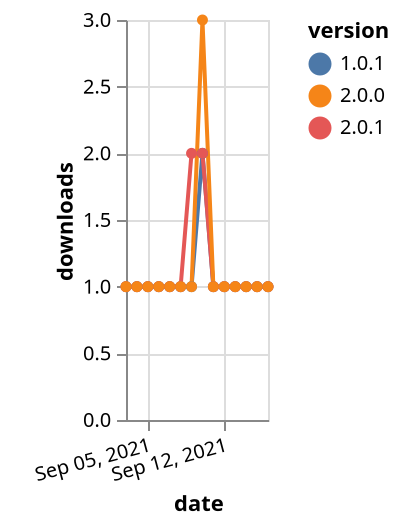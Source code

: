 {"$schema": "https://vega.github.io/schema/vega-lite/v5.json", "description": "A simple bar chart with embedded data.", "data": {"values": [{"date": "2021-09-03", "total": 234, "delta": 1, "version": "1.0.1"}, {"date": "2021-09-04", "total": 235, "delta": 1, "version": "1.0.1"}, {"date": "2021-09-05", "total": 236, "delta": 1, "version": "1.0.1"}, {"date": "2021-09-06", "total": 237, "delta": 1, "version": "1.0.1"}, {"date": "2021-09-07", "total": 238, "delta": 1, "version": "1.0.1"}, {"date": "2021-09-08", "total": 239, "delta": 1, "version": "1.0.1"}, {"date": "2021-09-09", "total": 240, "delta": 1, "version": "1.0.1"}, {"date": "2021-09-10", "total": 242, "delta": 2, "version": "1.0.1"}, {"date": "2021-09-11", "total": 243, "delta": 1, "version": "1.0.1"}, {"date": "2021-09-12", "total": 244, "delta": 1, "version": "1.0.1"}, {"date": "2021-09-13", "total": 245, "delta": 1, "version": "1.0.1"}, {"date": "2021-09-14", "total": 246, "delta": 1, "version": "1.0.1"}, {"date": "2021-09-15", "total": 247, "delta": 1, "version": "1.0.1"}, {"date": "2021-09-16", "total": 248, "delta": 1, "version": "1.0.1"}, {"date": "2021-09-03", "total": 119, "delta": 1, "version": "2.0.1"}, {"date": "2021-09-04", "total": 120, "delta": 1, "version": "2.0.1"}, {"date": "2021-09-05", "total": 121, "delta": 1, "version": "2.0.1"}, {"date": "2021-09-06", "total": 122, "delta": 1, "version": "2.0.1"}, {"date": "2021-09-07", "total": 123, "delta": 1, "version": "2.0.1"}, {"date": "2021-09-08", "total": 124, "delta": 1, "version": "2.0.1"}, {"date": "2021-09-09", "total": 126, "delta": 2, "version": "2.0.1"}, {"date": "2021-09-10", "total": 128, "delta": 2, "version": "2.0.1"}, {"date": "2021-09-11", "total": 129, "delta": 1, "version": "2.0.1"}, {"date": "2021-09-12", "total": 130, "delta": 1, "version": "2.0.1"}, {"date": "2021-09-13", "total": 131, "delta": 1, "version": "2.0.1"}, {"date": "2021-09-14", "total": 132, "delta": 1, "version": "2.0.1"}, {"date": "2021-09-15", "total": 133, "delta": 1, "version": "2.0.1"}, {"date": "2021-09-16", "total": 134, "delta": 1, "version": "2.0.1"}, {"date": "2021-09-03", "total": 170, "delta": 1, "version": "2.0.0"}, {"date": "2021-09-04", "total": 171, "delta": 1, "version": "2.0.0"}, {"date": "2021-09-05", "total": 172, "delta": 1, "version": "2.0.0"}, {"date": "2021-09-06", "total": 173, "delta": 1, "version": "2.0.0"}, {"date": "2021-09-07", "total": 174, "delta": 1, "version": "2.0.0"}, {"date": "2021-09-08", "total": 175, "delta": 1, "version": "2.0.0"}, {"date": "2021-09-09", "total": 176, "delta": 1, "version": "2.0.0"}, {"date": "2021-09-10", "total": 179, "delta": 3, "version": "2.0.0"}, {"date": "2021-09-11", "total": 180, "delta": 1, "version": "2.0.0"}, {"date": "2021-09-12", "total": 181, "delta": 1, "version": "2.0.0"}, {"date": "2021-09-13", "total": 182, "delta": 1, "version": "2.0.0"}, {"date": "2021-09-14", "total": 183, "delta": 1, "version": "2.0.0"}, {"date": "2021-09-15", "total": 184, "delta": 1, "version": "2.0.0"}, {"date": "2021-09-16", "total": 185, "delta": 1, "version": "2.0.0"}]}, "width": "container", "mark": {"type": "line", "point": {"filled": true}}, "encoding": {"x": {"field": "date", "type": "temporal", "timeUnit": "yearmonthdate", "title": "date", "axis": {"labelAngle": -15}}, "y": {"field": "delta", "type": "quantitative", "title": "downloads"}, "color": {"field": "version", "type": "nominal"}, "tooltip": {"field": "delta"}}}